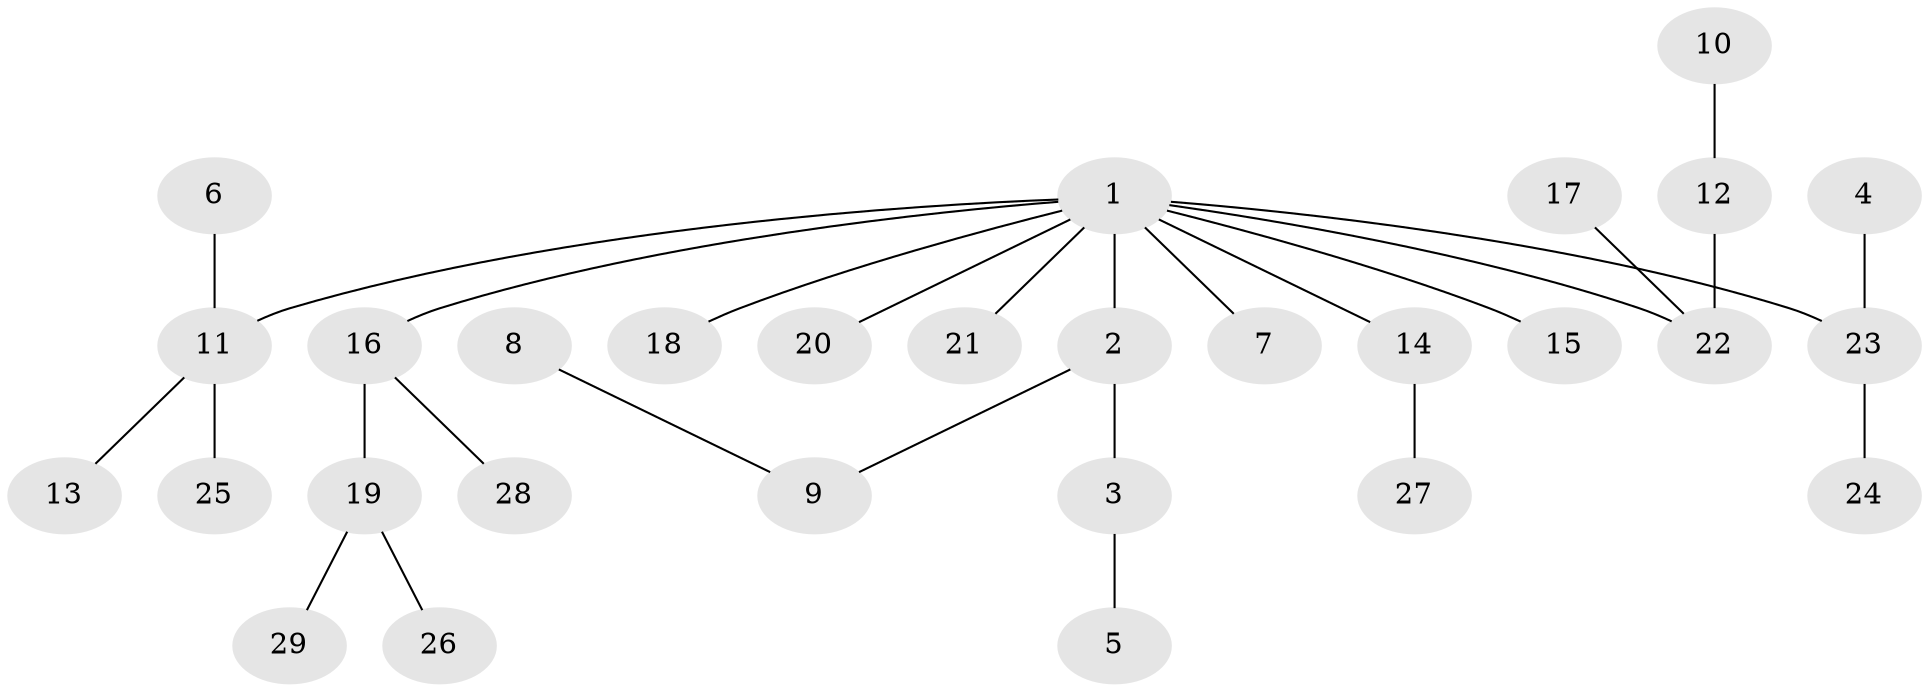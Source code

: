 // original degree distribution, {7: 0.017241379310344827, 4: 0.08620689655172414, 2: 0.3275862068965517, 5: 0.017241379310344827, 3: 0.10344827586206896, 1: 0.4482758620689655}
// Generated by graph-tools (version 1.1) at 2025/26/03/09/25 03:26:29]
// undirected, 29 vertices, 28 edges
graph export_dot {
graph [start="1"]
  node [color=gray90,style=filled];
  1;
  2;
  3;
  4;
  5;
  6;
  7;
  8;
  9;
  10;
  11;
  12;
  13;
  14;
  15;
  16;
  17;
  18;
  19;
  20;
  21;
  22;
  23;
  24;
  25;
  26;
  27;
  28;
  29;
  1 -- 2 [weight=1.0];
  1 -- 7 [weight=1.0];
  1 -- 11 [weight=1.0];
  1 -- 14 [weight=1.0];
  1 -- 15 [weight=1.0];
  1 -- 16 [weight=1.0];
  1 -- 18 [weight=1.0];
  1 -- 20 [weight=1.0];
  1 -- 21 [weight=1.0];
  1 -- 22 [weight=1.0];
  1 -- 23 [weight=1.0];
  2 -- 3 [weight=1.0];
  2 -- 9 [weight=1.0];
  3 -- 5 [weight=1.0];
  4 -- 23 [weight=1.0];
  6 -- 11 [weight=1.0];
  8 -- 9 [weight=1.0];
  10 -- 12 [weight=1.0];
  11 -- 13 [weight=1.0];
  11 -- 25 [weight=1.0];
  12 -- 22 [weight=1.0];
  14 -- 27 [weight=1.0];
  16 -- 19 [weight=1.0];
  16 -- 28 [weight=1.0];
  17 -- 22 [weight=1.0];
  19 -- 26 [weight=1.0];
  19 -- 29 [weight=1.0];
  23 -- 24 [weight=1.0];
}
